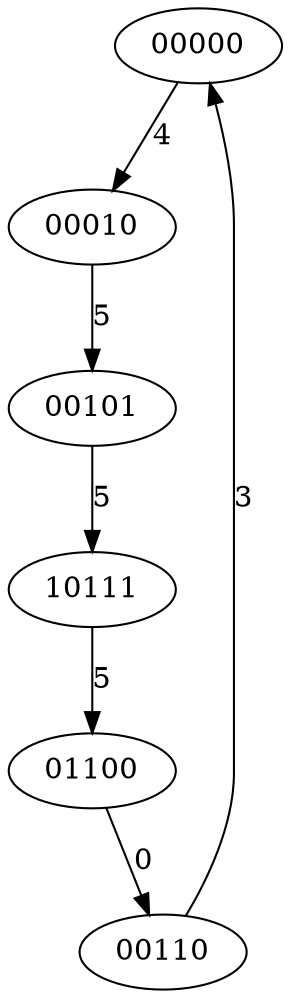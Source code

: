 digraph mtc{
node0 [label="00000"];
node1 [label="00101"];
node2 [label="01100"];
node3 [label="10111"];
node4 [label="00010"];
node5 [label="00110"];
node3 -> node2 [label="5"];
node2 -> node5 [label="0"];
node5 -> node0 [label="3"];
node0 -> node4 [label="4"];
node4 -> node1 [label="5"];
node1 -> node3 [label="5"];
}